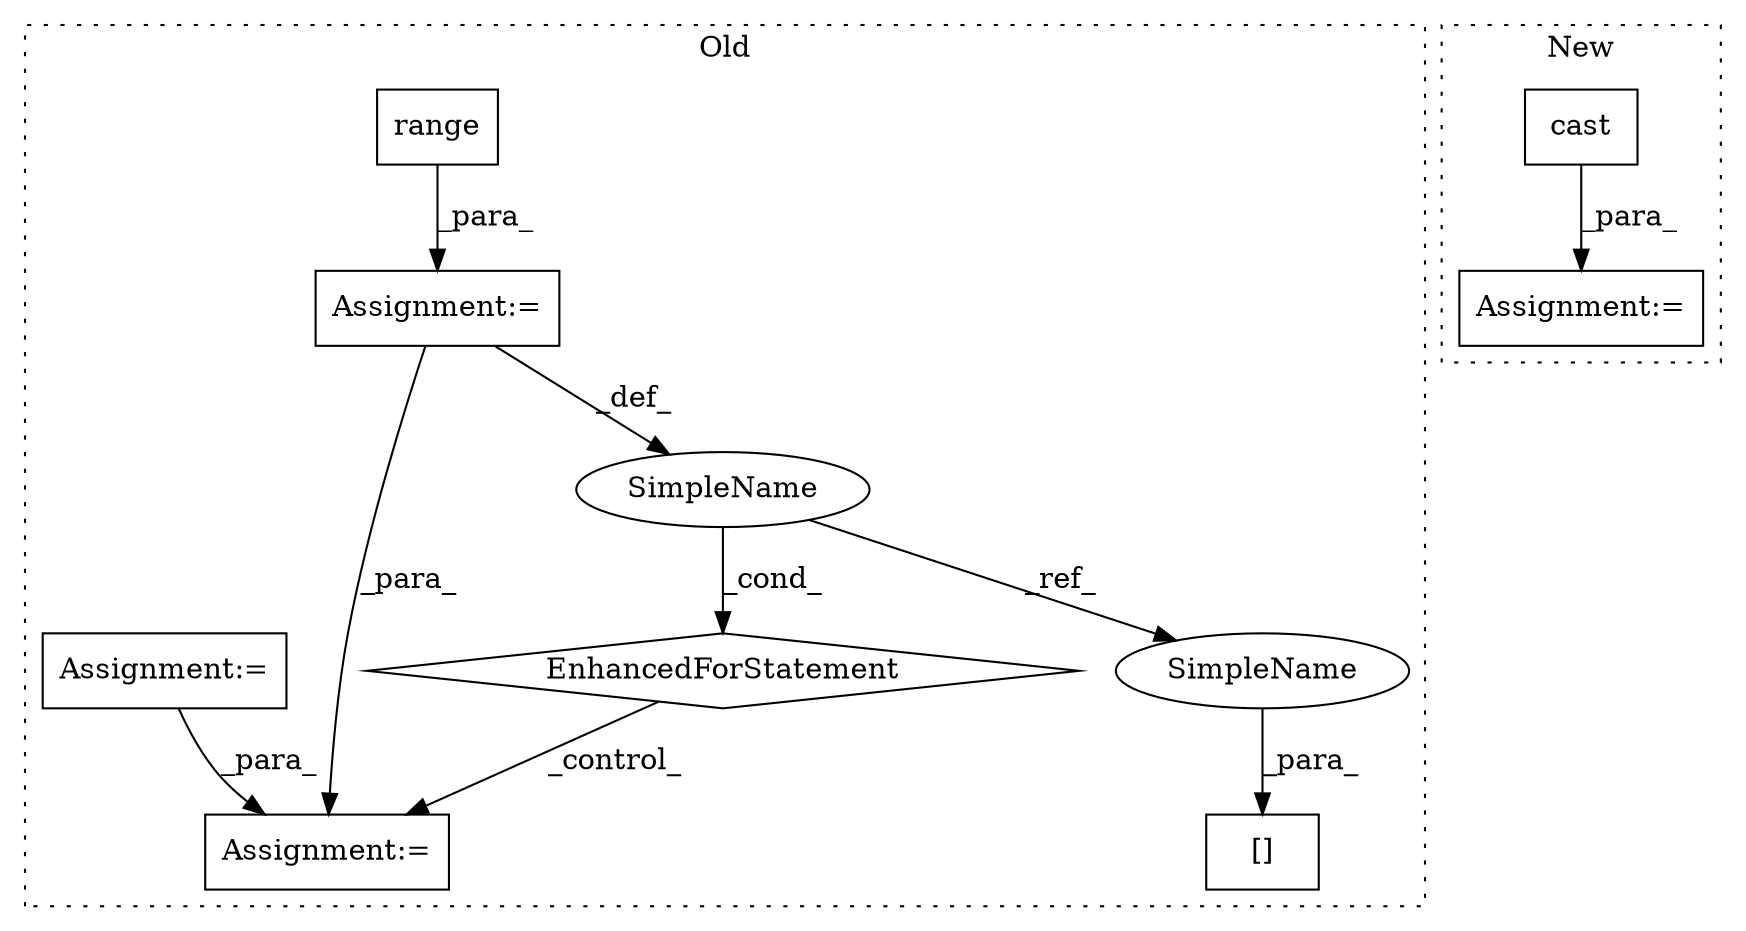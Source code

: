digraph G {
subgraph cluster0 {
1 [label="EnhancedForStatement" a="70" s="5947,6047" l="53,2" shape="diamond"];
4 [label="Assignment:=" a="7" s="6066" l="1" shape="box"];
5 [label="SimpleName" a="42" s="6004" l="8" shape="ellipse"];
6 [label="Assignment:=" a="7" s="5947,6047" l="53,2" shape="box"];
7 [label="range" a="32" s="6015,6046" l="6,1" shape="box"];
8 [label="[]" a="2" s="6067,6087" l="12,1" shape="box"];
9 [label="Assignment:=" a="7" s="5924" l="1" shape="box"];
10 [label="SimpleName" a="42" s="6079" l="8" shape="ellipse"];
label = "Old";
style="dotted";
}
subgraph cluster1 {
2 [label="cast" a="32" s="2966,3002" l="5,1" shape="box"];
3 [label="Assignment:=" a="7" s="2965" l="1" shape="box"];
label = "New";
style="dotted";
}
1 -> 4 [label="_control_"];
2 -> 3 [label="_para_"];
5 -> 1 [label="_cond_"];
5 -> 10 [label="_ref_"];
6 -> 5 [label="_def_"];
6 -> 4 [label="_para_"];
7 -> 6 [label="_para_"];
9 -> 4 [label="_para_"];
10 -> 8 [label="_para_"];
}